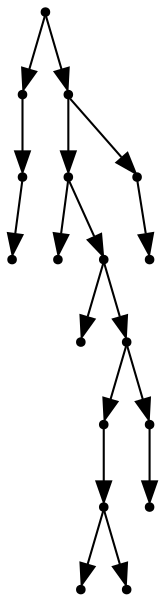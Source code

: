 digraph {
  17 [shape=point];
  2 [shape=point];
  1 [shape=point];
  0 [shape=point];
  16 [shape=point];
  13 [shape=point];
  3 [shape=point];
  12 [shape=point];
  4 [shape=point];
  11 [shape=point];
  8 [shape=point];
  7 [shape=point];
  5 [shape=point];
  6 [shape=point];
  10 [shape=point];
  9 [shape=point];
  15 [shape=point];
  14 [shape=point];
17 -> 2;
2 -> 1;
1 -> 0;
17 -> 16;
16 -> 13;
13 -> 3;
13 -> 12;
12 -> 4;
12 -> 11;
11 -> 8;
8 -> 7;
7 -> 5;
7 -> 6;
11 -> 10;
10 -> 9;
16 -> 15;
15 -> 14;
}
